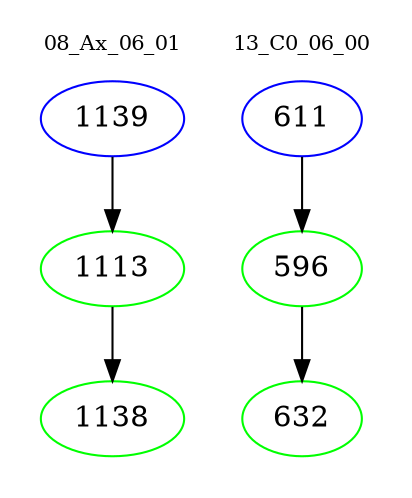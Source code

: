 digraph{
subgraph cluster_0 {
color = white
label = "08_Ax_06_01";
fontsize=10;
T0_1139 [label="1139", color="blue"]
T0_1139 -> T0_1113 [color="black"]
T0_1113 [label="1113", color="green"]
T0_1113 -> T0_1138 [color="black"]
T0_1138 [label="1138", color="green"]
}
subgraph cluster_1 {
color = white
label = "13_C0_06_00";
fontsize=10;
T1_611 [label="611", color="blue"]
T1_611 -> T1_596 [color="black"]
T1_596 [label="596", color="green"]
T1_596 -> T1_632 [color="black"]
T1_632 [label="632", color="green"]
}
}
